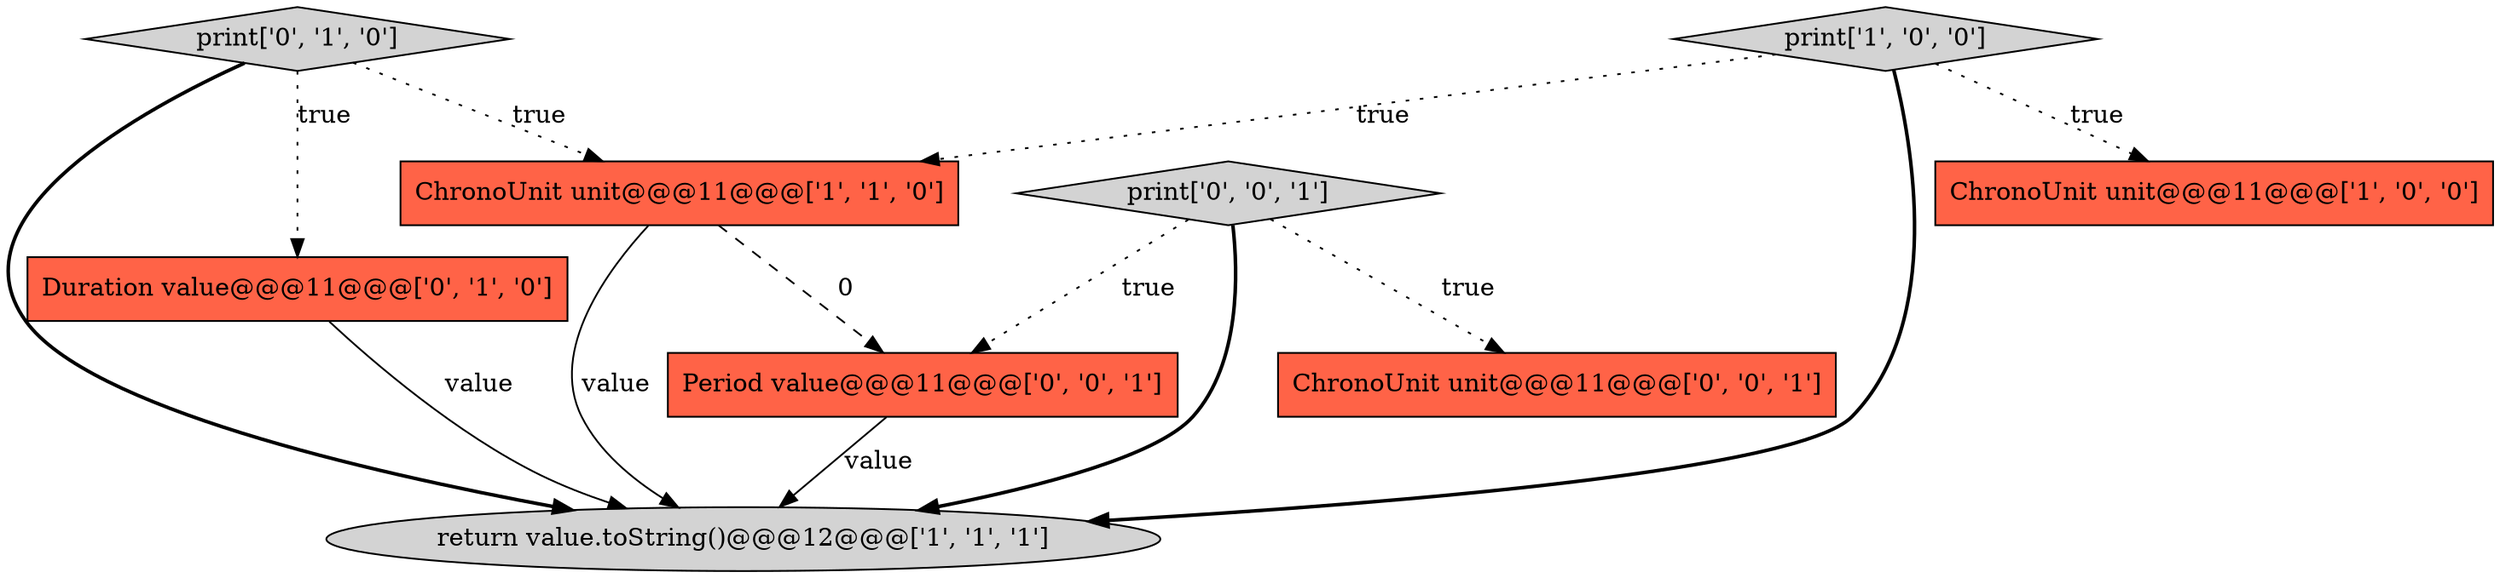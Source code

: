digraph {
0 [style = filled, label = "ChronoUnit unit@@@11@@@['1', '1', '0']", fillcolor = tomato, shape = box image = "AAA0AAABBB1BBB"];
7 [style = filled, label = "print['0', '0', '1']", fillcolor = lightgray, shape = diamond image = "AAA0AAABBB3BBB"];
8 [style = filled, label = "ChronoUnit unit@@@11@@@['0', '0', '1']", fillcolor = tomato, shape = box image = "AAA0AAABBB3BBB"];
2 [style = filled, label = "ChronoUnit unit@@@11@@@['1', '0', '0']", fillcolor = tomato, shape = box image = "AAA0AAABBB1BBB"];
4 [style = filled, label = "Duration value@@@11@@@['0', '1', '0']", fillcolor = tomato, shape = box image = "AAA0AAABBB2BBB"];
5 [style = filled, label = "print['0', '1', '0']", fillcolor = lightgray, shape = diamond image = "AAA0AAABBB2BBB"];
6 [style = filled, label = "Period value@@@11@@@['0', '0', '1']", fillcolor = tomato, shape = box image = "AAA0AAABBB3BBB"];
1 [style = filled, label = "print['1', '0', '0']", fillcolor = lightgray, shape = diamond image = "AAA0AAABBB1BBB"];
3 [style = filled, label = "return value.toString()@@@12@@@['1', '1', '1']", fillcolor = lightgray, shape = ellipse image = "AAA0AAABBB1BBB"];
1->3 [style = bold, label=""];
5->3 [style = bold, label=""];
7->6 [style = dotted, label="true"];
1->0 [style = dotted, label="true"];
5->0 [style = dotted, label="true"];
1->2 [style = dotted, label="true"];
7->8 [style = dotted, label="true"];
6->3 [style = solid, label="value"];
4->3 [style = solid, label="value"];
7->3 [style = bold, label=""];
5->4 [style = dotted, label="true"];
0->6 [style = dashed, label="0"];
0->3 [style = solid, label="value"];
}
